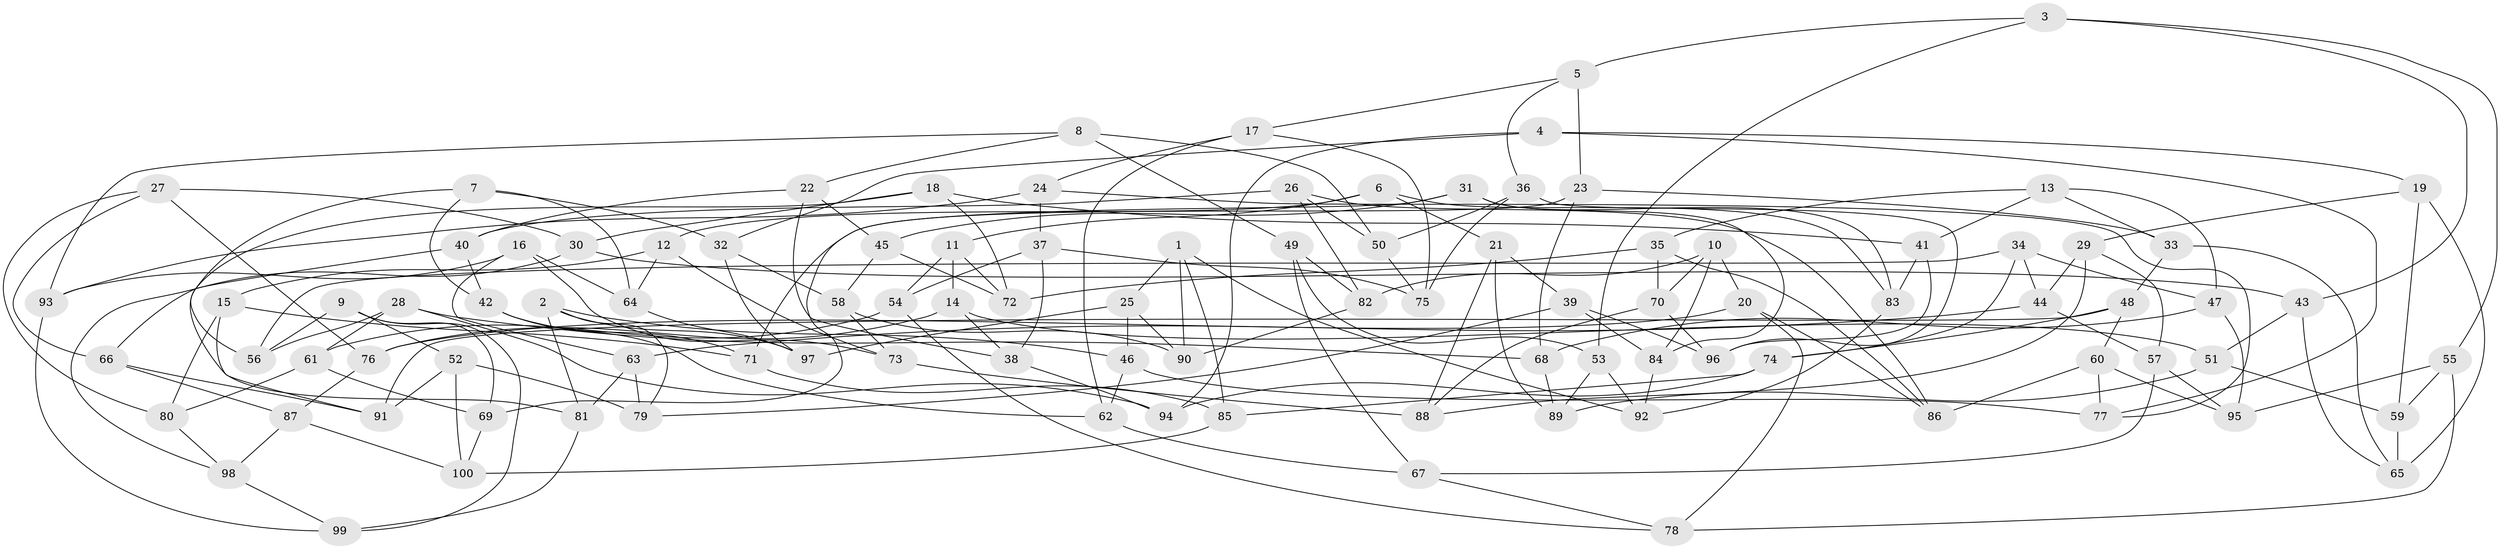 // Generated by graph-tools (version 1.1) at 2025/11/02/21/25 10:11:16]
// undirected, 100 vertices, 200 edges
graph export_dot {
graph [start="1"]
  node [color=gray90,style=filled];
  1;
  2;
  3;
  4;
  5;
  6;
  7;
  8;
  9;
  10;
  11;
  12;
  13;
  14;
  15;
  16;
  17;
  18;
  19;
  20;
  21;
  22;
  23;
  24;
  25;
  26;
  27;
  28;
  29;
  30;
  31;
  32;
  33;
  34;
  35;
  36;
  37;
  38;
  39;
  40;
  41;
  42;
  43;
  44;
  45;
  46;
  47;
  48;
  49;
  50;
  51;
  52;
  53;
  54;
  55;
  56;
  57;
  58;
  59;
  60;
  61;
  62;
  63;
  64;
  65;
  66;
  67;
  68;
  69;
  70;
  71;
  72;
  73;
  74;
  75;
  76;
  77;
  78;
  79;
  80;
  81;
  82;
  83;
  84;
  85;
  86;
  87;
  88;
  89;
  90;
  91;
  92;
  93;
  94;
  95;
  96;
  97;
  98;
  99;
  100;
  1 -- 25;
  1 -- 92;
  1 -- 85;
  1 -- 90;
  2 -- 46;
  2 -- 81;
  2 -- 97;
  2 -- 79;
  3 -- 55;
  3 -- 43;
  3 -- 5;
  3 -- 53;
  4 -- 94;
  4 -- 77;
  4 -- 32;
  4 -- 19;
  5 -- 36;
  5 -- 17;
  5 -- 23;
  6 -- 11;
  6 -- 12;
  6 -- 21;
  6 -- 83;
  7 -- 64;
  7 -- 56;
  7 -- 42;
  7 -- 32;
  8 -- 22;
  8 -- 93;
  8 -- 50;
  8 -- 49;
  9 -- 99;
  9 -- 69;
  9 -- 56;
  9 -- 52;
  10 -- 70;
  10 -- 82;
  10 -- 84;
  10 -- 20;
  11 -- 14;
  11 -- 72;
  11 -- 54;
  12 -- 64;
  12 -- 15;
  12 -- 73;
  13 -- 47;
  13 -- 33;
  13 -- 35;
  13 -- 41;
  14 -- 76;
  14 -- 51;
  14 -- 38;
  15 -- 91;
  15 -- 71;
  15 -- 80;
  16 -- 64;
  16 -- 93;
  16 -- 63;
  16 -- 73;
  17 -- 62;
  17 -- 75;
  17 -- 24;
  18 -- 72;
  18 -- 81;
  18 -- 41;
  18 -- 30;
  19 -- 65;
  19 -- 29;
  19 -- 59;
  20 -- 86;
  20 -- 76;
  20 -- 78;
  21 -- 89;
  21 -- 39;
  21 -- 88;
  22 -- 38;
  22 -- 40;
  22 -- 45;
  23 -- 33;
  23 -- 71;
  23 -- 68;
  24 -- 93;
  24 -- 37;
  24 -- 77;
  25 -- 97;
  25 -- 90;
  25 -- 46;
  26 -- 86;
  26 -- 82;
  26 -- 40;
  26 -- 50;
  27 -- 30;
  27 -- 66;
  27 -- 76;
  27 -- 80;
  28 -- 94;
  28 -- 61;
  28 -- 68;
  28 -- 56;
  29 -- 57;
  29 -- 44;
  29 -- 88;
  30 -- 43;
  30 -- 98;
  31 -- 83;
  31 -- 45;
  31 -- 84;
  31 -- 69;
  32 -- 97;
  32 -- 58;
  33 -- 48;
  33 -- 65;
  34 -- 44;
  34 -- 56;
  34 -- 74;
  34 -- 47;
  35 -- 72;
  35 -- 86;
  35 -- 70;
  36 -- 75;
  36 -- 50;
  36 -- 96;
  37 -- 38;
  37 -- 75;
  37 -- 54;
  38 -- 94;
  39 -- 96;
  39 -- 79;
  39 -- 84;
  40 -- 42;
  40 -- 66;
  41 -- 83;
  41 -- 96;
  42 -- 71;
  42 -- 62;
  43 -- 65;
  43 -- 51;
  44 -- 63;
  44 -- 57;
  45 -- 72;
  45 -- 58;
  46 -- 77;
  46 -- 62;
  47 -- 95;
  47 -- 68;
  48 -- 60;
  48 -- 91;
  48 -- 74;
  49 -- 67;
  49 -- 82;
  49 -- 53;
  50 -- 75;
  51 -- 89;
  51 -- 59;
  52 -- 91;
  52 -- 100;
  52 -- 79;
  53 -- 89;
  53 -- 92;
  54 -- 61;
  54 -- 78;
  55 -- 78;
  55 -- 95;
  55 -- 59;
  57 -- 67;
  57 -- 95;
  58 -- 73;
  58 -- 90;
  59 -- 65;
  60 -- 86;
  60 -- 77;
  60 -- 95;
  61 -- 69;
  61 -- 80;
  62 -- 67;
  63 -- 81;
  63 -- 79;
  64 -- 97;
  66 -- 91;
  66 -- 87;
  67 -- 78;
  68 -- 89;
  69 -- 100;
  70 -- 88;
  70 -- 96;
  71 -- 85;
  73 -- 88;
  74 -- 85;
  74 -- 94;
  76 -- 87;
  80 -- 98;
  81 -- 99;
  82 -- 90;
  83 -- 92;
  84 -- 92;
  85 -- 100;
  87 -- 98;
  87 -- 100;
  93 -- 99;
  98 -- 99;
}
